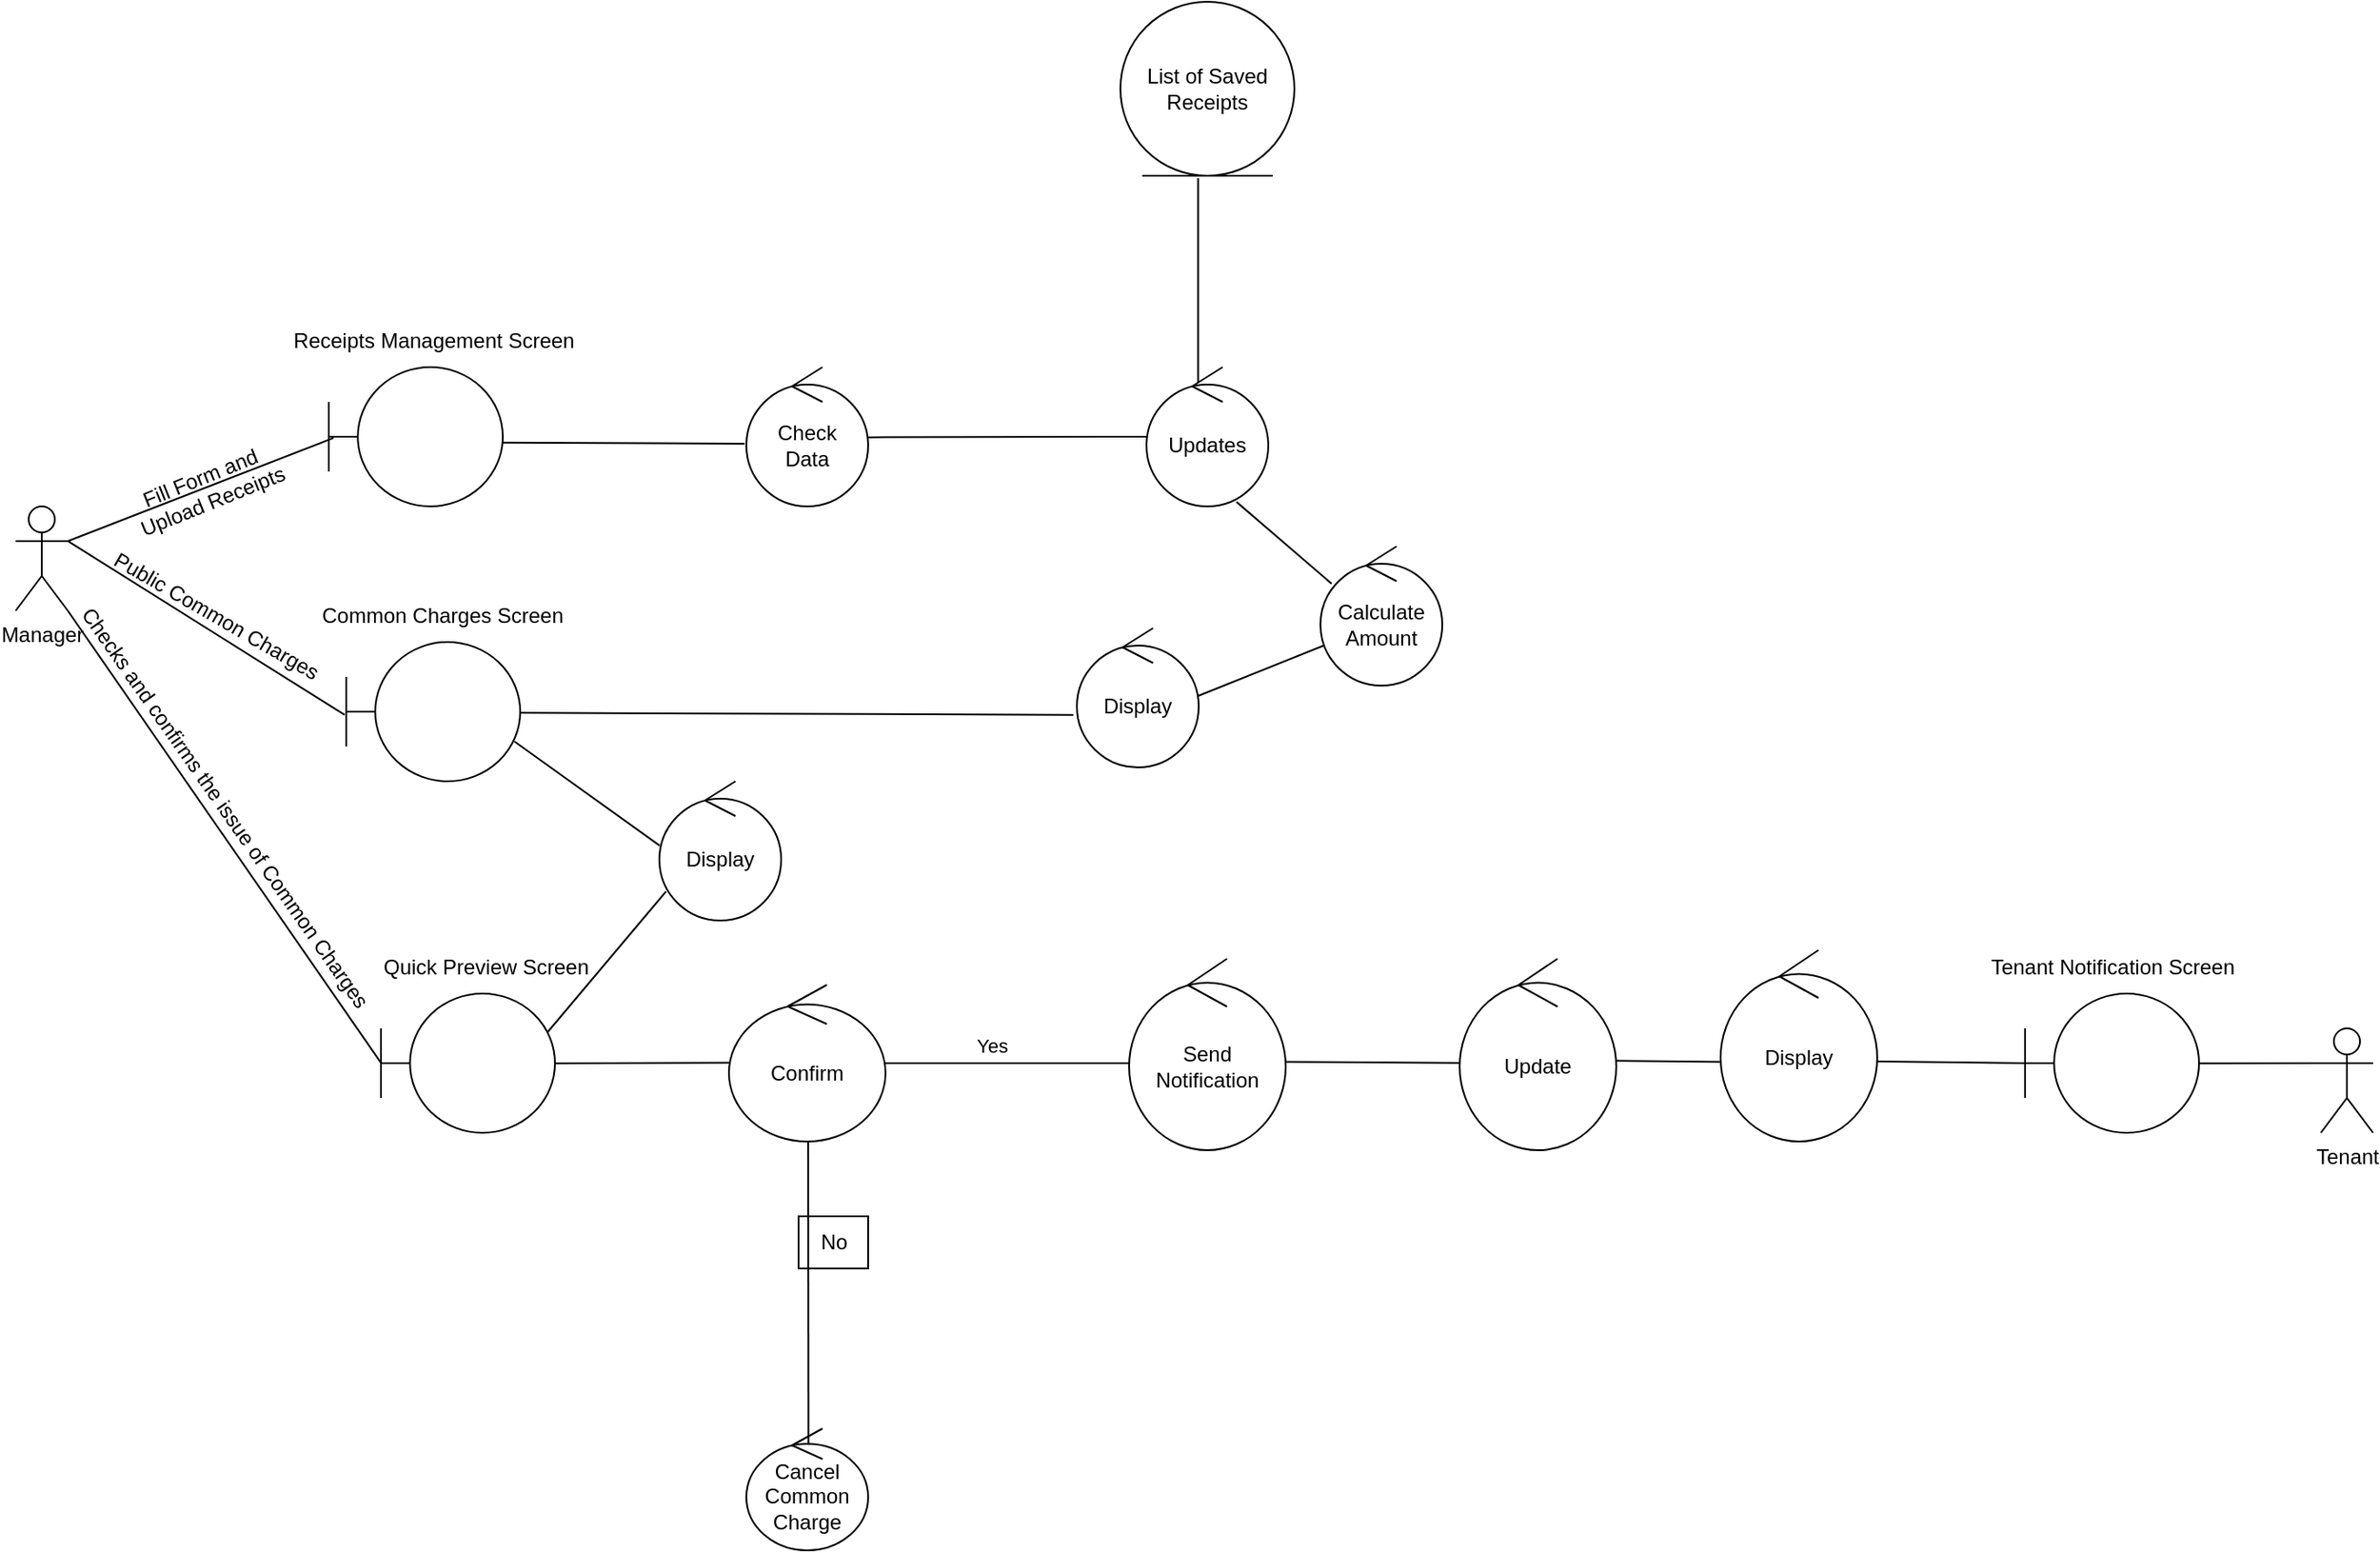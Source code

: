 <mxfile version="27.0.5">
  <diagram name="Page-1" id="x5G31EqN-TlIDT_WUVZL">
    <mxGraphModel dx="1949" dy="2229" grid="1" gridSize="10" guides="1" tooltips="1" connect="1" arrows="1" fold="1" page="1" pageScale="1" pageWidth="850" pageHeight="1100" math="0" shadow="0">
      <root>
        <mxCell id="0" />
        <mxCell id="1" parent="0" />
        <mxCell id="-zPG0wEFw7UELv2L5zX0-1" value="Manager" style="shape=umlActor;verticalLabelPosition=bottom;verticalAlign=top;html=1;" parent="1" vertex="1">
          <mxGeometry x="40" y="130" width="30" height="60" as="geometry" />
        </mxCell>
        <mxCell id="-zPG0wEFw7UELv2L5zX0-2" value="" style="shape=umlBoundary;whiteSpace=wrap;html=1;" parent="1" vertex="1">
          <mxGeometry x="220" y="50" width="100" height="80" as="geometry" />
        </mxCell>
        <mxCell id="-zPG0wEFw7UELv2L5zX0-3" value="Receipts Management Screen" style="text;html=1;align=center;verticalAlign=middle;resizable=1;points=[];autosize=1;strokeColor=none;fillColor=none;movable=1;rotatable=1;deletable=1;editable=1;locked=0;connectable=1;" parent="1" vertex="1">
          <mxGeometry x="190" y="20" width="180" height="30" as="geometry" />
        </mxCell>
        <mxCell id="-zPG0wEFw7UELv2L5zX0-4" value="Check&lt;div&gt;Data&lt;/div&gt;" style="ellipse;shape=umlControl;whiteSpace=wrap;html=1;" parent="1" vertex="1">
          <mxGeometry x="460" y="50" width="70" height="80" as="geometry" />
        </mxCell>
        <mxCell id="-zPG0wEFw7UELv2L5zX0-10" value="" style="endArrow=none;html=1;rounded=0;exitX=1;exitY=0.333;exitDx=0;exitDy=0;exitPerimeter=0;entryX=0.027;entryY=0.509;entryDx=0;entryDy=0;entryPerimeter=0;" parent="1" source="-zPG0wEFw7UELv2L5zX0-1" target="-zPG0wEFw7UELv2L5zX0-2" edge="1">
          <mxGeometry width="50" height="50" relative="1" as="geometry">
            <mxPoint x="320" y="420" as="sourcePoint" />
            <mxPoint x="220" y="150" as="targetPoint" />
          </mxGeometry>
        </mxCell>
        <mxCell id="-zPG0wEFw7UELv2L5zX0-12" value="" style="endArrow=none;html=1;rounded=0;entryX=-0.001;entryY=0.496;entryDx=0;entryDy=0;entryPerimeter=0;exitX=1;exitY=1;exitDx=0;exitDy=0;exitPerimeter=0;" parent="1" source="-zPG0wEFw7UELv2L5zX0-1" target="-zPG0wEFw7UELv2L5zX0-25" edge="1">
          <mxGeometry width="50" height="50" relative="1" as="geometry">
            <mxPoint x="90" y="630" as="sourcePoint" />
            <mxPoint x="170" y="520" as="targetPoint" />
          </mxGeometry>
        </mxCell>
        <mxCell id="-zPG0wEFw7UELv2L5zX0-15" value="Fill Form and&amp;nbsp;&lt;div&gt;Upload Receipts&lt;/div&gt;" style="text;html=1;align=center;verticalAlign=middle;resizable=0;points=[];autosize=1;strokeColor=none;fillColor=none;rotation=338;" parent="1" vertex="1">
          <mxGeometry x="95" y="100" width="110" height="40" as="geometry" />
        </mxCell>
        <mxCell id="-zPG0wEFw7UELv2L5zX0-18" value="List of Saved Receipts" style="ellipse;shape=umlEntity;whiteSpace=wrap;html=1;" parent="1" vertex="1">
          <mxGeometry x="675" y="-160" width="100" height="100" as="geometry" />
        </mxCell>
        <mxCell id="-zPG0wEFw7UELv2L5zX0-20" value="Updates" style="ellipse;shape=umlControl;whiteSpace=wrap;html=1;" parent="1" vertex="1">
          <mxGeometry x="690" y="50" width="70" height="80" as="geometry" />
        </mxCell>
        <mxCell id="-zPG0wEFw7UELv2L5zX0-25" value="" style="shape=umlBoundary;whiteSpace=wrap;html=1;" parent="1" vertex="1">
          <mxGeometry x="250" y="410" width="100" height="80" as="geometry" />
        </mxCell>
        <mxCell id="-zPG0wEFw7UELv2L5zX0-26" value="Quick Preview Screen" style="text;html=1;align=center;verticalAlign=middle;resizable=0;points=[];autosize=1;strokeColor=none;fillColor=none;" parent="1" vertex="1">
          <mxGeometry x="240" y="380" width="140" height="30" as="geometry" />
        </mxCell>
        <mxCell id="-zPG0wEFw7UELv2L5zX0-27" value="Checks and confirms the issue of Common Charges" style="text;html=1;align=center;verticalAlign=middle;resizable=0;points=[];autosize=1;strokeColor=none;fillColor=none;rotation=55;" parent="1" vertex="1">
          <mxGeometry x="10" y="288" width="300" height="30" as="geometry" />
        </mxCell>
        <mxCell id="-zPG0wEFw7UELv2L5zX0-30" style="edgeStyle=orthogonalEdgeStyle;rounded=0;orthogonalLoop=1;jettySize=auto;html=1;entryX=0.002;entryY=0.53;entryDx=0;entryDy=0;entryPerimeter=0;" parent="1" source="-zPG0wEFw7UELv2L5zX0-28" target="-zPG0wEFw7UELv2L5zX0-34" edge="1">
          <mxGeometry relative="1" as="geometry">
            <mxPoint x="690" y="450" as="targetPoint" />
            <Array as="points">
              <mxPoint x="710" y="450" />
            </Array>
          </mxGeometry>
        </mxCell>
        <mxCell id="-zPG0wEFw7UELv2L5zX0-32" value="Yes" style="edgeLabel;html=1;align=center;verticalAlign=middle;resizable=0;points=[];" parent="-zPG0wEFw7UELv2L5zX0-30" vertex="1" connectable="0">
          <mxGeometry x="-0.144" y="5" relative="1" as="geometry">
            <mxPoint x="-26" y="-5" as="offset" />
          </mxGeometry>
        </mxCell>
        <mxCell id="-zPG0wEFw7UELv2L5zX0-28" value="Confirm" style="ellipse;shape=umlControl;whiteSpace=wrap;html=1;" parent="1" vertex="1">
          <mxGeometry x="450" y="405" width="90" height="90" as="geometry" />
        </mxCell>
        <mxCell id="-zPG0wEFw7UELv2L5zX0-33" value="No" style="text;html=1;align=center;verticalAlign=middle;resizable=0;points=[];autosize=1;strokeColor=light-dark(#000000,#FF0000);fillColor=none;" parent="1" vertex="1">
          <mxGeometry x="490" y="538" width="40" height="30" as="geometry" />
        </mxCell>
        <mxCell id="-zPG0wEFw7UELv2L5zX0-34" value="Send Notification" style="ellipse;shape=umlControl;whiteSpace=wrap;html=1;" parent="1" vertex="1">
          <mxGeometry x="680" y="390" width="90" height="110" as="geometry" />
        </mxCell>
        <mxCell id="-zPG0wEFw7UELv2L5zX0-40" value="Update" style="ellipse;shape=umlControl;whiteSpace=wrap;html=1;" parent="1" vertex="1">
          <mxGeometry x="870" y="390" width="90" height="110" as="geometry" />
        </mxCell>
        <mxCell id="-zPG0wEFw7UELv2L5zX0-43" value="" style="shape=umlBoundary;whiteSpace=wrap;html=1;" parent="1" vertex="1">
          <mxGeometry x="1195" y="410" width="100" height="80" as="geometry" />
        </mxCell>
        <mxCell id="-zPG0wEFw7UELv2L5zX0-45" value="Tenant Notification Screen" style="text;html=1;align=center;verticalAlign=middle;resizable=0;points=[];autosize=1;strokeColor=none;fillColor=none;" parent="1" vertex="1">
          <mxGeometry x="1165" y="380" width="160" height="30" as="geometry" />
        </mxCell>
        <mxCell id="-zPG0wEFw7UELv2L5zX0-47" value="Tenant" style="shape=umlActor;verticalLabelPosition=bottom;verticalAlign=top;html=1;" parent="1" vertex="1">
          <mxGeometry x="1365" y="430" width="30" height="60" as="geometry" />
        </mxCell>
        <mxCell id="-zPG0wEFw7UELv2L5zX0-50" value="Cancel Common Charge" style="ellipse;shape=umlControl;whiteSpace=wrap;html=1;strokeColor=light-dark(#000000,#FF0000);" parent="1" vertex="1">
          <mxGeometry x="460" y="660" width="70" height="70" as="geometry" />
        </mxCell>
        <mxCell id="r_laxhmClGLnwnzQ-l_1-6" value="" style="endArrow=none;html=1;rounded=0;entryX=0.991;entryY=0.508;entryDx=0;entryDy=0;entryPerimeter=0;exitX=-0.029;exitY=0.623;exitDx=0;exitDy=0;exitPerimeter=0;" parent="1" source="r_laxhmClGLnwnzQ-l_1-10" target="r_laxhmClGLnwnzQ-l_1-7" edge="1">
          <mxGeometry width="50" height="50" relative="1" as="geometry">
            <mxPoint x="640" y="249" as="sourcePoint" />
            <mxPoint x="610" y="270" as="targetPoint" />
            <Array as="points" />
          </mxGeometry>
        </mxCell>
        <mxCell id="r_laxhmClGLnwnzQ-l_1-7" value="" style="shape=umlBoundary;whiteSpace=wrap;html=1;" parent="1" vertex="1">
          <mxGeometry x="230" y="208" width="100" height="80" as="geometry" />
        </mxCell>
        <mxCell id="r_laxhmClGLnwnzQ-l_1-8" value="" style="endArrow=none;html=1;rounded=0;entryX=-0.009;entryY=0.523;entryDx=0;entryDy=0;entryPerimeter=0;exitX=1;exitY=0.333;exitDx=0;exitDy=0;exitPerimeter=0;" parent="1" source="-zPG0wEFw7UELv2L5zX0-1" target="r_laxhmClGLnwnzQ-l_1-7" edge="1">
          <mxGeometry width="50" height="50" relative="1" as="geometry">
            <mxPoint x="620" y="236" as="sourcePoint" />
            <mxPoint x="739.83" y="385" as="targetPoint" />
          </mxGeometry>
        </mxCell>
        <mxCell id="r_laxhmClGLnwnzQ-l_1-9" value="Common Charges Screen" style="text;html=1;align=center;verticalAlign=middle;resizable=0;points=[];autosize=1;strokeColor=none;fillColor=none;" parent="1" vertex="1">
          <mxGeometry x="205" y="178" width="160" height="30" as="geometry" />
        </mxCell>
        <mxCell id="r_laxhmClGLnwnzQ-l_1-10" value="Display" style="ellipse;shape=umlControl;whiteSpace=wrap;html=1;" parent="1" vertex="1">
          <mxGeometry x="650" y="200" width="70" height="80" as="geometry" />
        </mxCell>
        <mxCell id="r_laxhmClGLnwnzQ-l_1-11" value="" style="endArrow=none;html=1;rounded=0;entryX=0.091;entryY=0.268;entryDx=0;entryDy=0;entryPerimeter=0;exitX=0.739;exitY=0.968;exitDx=0;exitDy=0;exitPerimeter=0;" parent="1" source="-zPG0wEFw7UELv2L5zX0-20" target="bUZhal4Mzn5xRgH7IDeU-9" edge="1">
          <mxGeometry width="50" height="50" relative="1" as="geometry">
            <mxPoint x="658" y="268" as="sourcePoint" />
            <mxPoint x="339" y="259" as="targetPoint" />
            <Array as="points" />
          </mxGeometry>
        </mxCell>
        <mxCell id="r_laxhmClGLnwnzQ-l_1-12" value="Public Common Charges" style="text;html=1;align=center;verticalAlign=middle;resizable=0;points=[];autosize=1;strokeColor=none;fillColor=none;rotation=30;" parent="1" vertex="1">
          <mxGeometry x="75" y="178" width="160" height="30" as="geometry" />
        </mxCell>
        <mxCell id="r_laxhmClGLnwnzQ-l_1-15" value="" style="endArrow=none;html=1;rounded=0;entryX=0.967;entryY=0.714;entryDx=0;entryDy=0;entryPerimeter=0;exitX=0.002;exitY=0.462;exitDx=0;exitDy=0;exitPerimeter=0;" parent="1" source="r_laxhmClGLnwnzQ-l_1-17" target="r_laxhmClGLnwnzQ-l_1-7" edge="1">
          <mxGeometry width="50" height="50" relative="1" as="geometry">
            <mxPoint x="400.28" y="301.08" as="sourcePoint" />
            <mxPoint x="339" y="259" as="targetPoint" />
            <Array as="points" />
          </mxGeometry>
        </mxCell>
        <mxCell id="r_laxhmClGLnwnzQ-l_1-17" value="Display" style="ellipse;shape=umlControl;whiteSpace=wrap;html=1;" parent="1" vertex="1">
          <mxGeometry x="410" y="288" width="70" height="80" as="geometry" />
        </mxCell>
        <mxCell id="r_laxhmClGLnwnzQ-l_1-18" value="" style="endArrow=none;html=1;rounded=0;entryX=0.998;entryY=0.486;entryDx=0;entryDy=0;entryPerimeter=0;exitX=0.031;exitY=0.711;exitDx=0;exitDy=0;exitPerimeter=0;" parent="1" source="bUZhal4Mzn5xRgH7IDeU-9" target="r_laxhmClGLnwnzQ-l_1-10" edge="1">
          <mxGeometry width="50" height="50" relative="1" as="geometry">
            <mxPoint x="870.0" y="311" as="sourcePoint" />
            <mxPoint x="768.18" y="311" as="targetPoint" />
            <Array as="points" />
          </mxGeometry>
        </mxCell>
        <mxCell id="r_laxhmClGLnwnzQ-l_1-20" value="" style="endArrow=none;html=1;rounded=0;entryX=0.055;entryY=0.791;entryDx=0;entryDy=0;entryPerimeter=0;exitX=0.959;exitY=0.275;exitDx=0;exitDy=0;exitPerimeter=0;" parent="1" source="-zPG0wEFw7UELv2L5zX0-25" target="r_laxhmClGLnwnzQ-l_1-17" edge="1">
          <mxGeometry width="50" height="50" relative="1" as="geometry">
            <mxPoint x="510" y="350" as="sourcePoint" />
            <mxPoint x="479" y="321" as="targetPoint" />
            <Array as="points" />
          </mxGeometry>
        </mxCell>
        <mxCell id="r_laxhmClGLnwnzQ-l_1-21" value="Display" style="ellipse;shape=umlControl;whiteSpace=wrap;html=1;" parent="1" vertex="1">
          <mxGeometry x="1020" y="385" width="90" height="110" as="geometry" />
        </mxCell>
        <mxCell id="r_laxhmClGLnwnzQ-l_1-22" value="" style="endArrow=none;html=1;rounded=0;entryX=-0.004;entryY=0.5;entryDx=0;entryDy=0;entryPerimeter=0;exitX=1;exitY=0.582;exitDx=0;exitDy=0;exitPerimeter=0;" parent="1" source="r_laxhmClGLnwnzQ-l_1-21" target="-zPG0wEFw7UELv2L5zX0-43" edge="1">
          <mxGeometry width="50" height="50" relative="1" as="geometry">
            <mxPoint x="990" y="695" as="sourcePoint" />
            <mxPoint x="1215" y="590" as="targetPoint" />
            <Array as="points" />
          </mxGeometry>
        </mxCell>
        <mxCell id="bUZhal4Mzn5xRgH7IDeU-1" value="" style="endArrow=none;html=1;rounded=0;entryX=1;entryY=0.542;entryDx=0;entryDy=0;entryPerimeter=0;exitX=-0.014;exitY=0.55;exitDx=0;exitDy=0;exitPerimeter=0;" parent="1" source="-zPG0wEFw7UELv2L5zX0-4" target="-zPG0wEFw7UELv2L5zX0-2" edge="1">
          <mxGeometry width="50" height="50" relative="1" as="geometry">
            <mxPoint x="548" y="-48" as="sourcePoint" />
            <mxPoint x="472" y="-80" as="targetPoint" />
            <Array as="points" />
          </mxGeometry>
        </mxCell>
        <mxCell id="bUZhal4Mzn5xRgH7IDeU-2" value="" style="endArrow=none;html=1;rounded=0;exitX=0.009;exitY=0.5;exitDx=0;exitDy=0;exitPerimeter=0;entryX=0.998;entryY=0.504;entryDx=0;entryDy=0;entryPerimeter=0;" parent="1" source="-zPG0wEFw7UELv2L5zX0-20" target="-zPG0wEFw7UELv2L5zX0-4" edge="1">
          <mxGeometry width="50" height="50" relative="1" as="geometry">
            <mxPoint x="640" y="82" as="sourcePoint" />
            <mxPoint x="532" y="93" as="targetPoint" />
            <Array as="points" />
          </mxGeometry>
        </mxCell>
        <mxCell id="bUZhal4Mzn5xRgH7IDeU-3" value="" style="endArrow=none;html=1;rounded=0;entryX=1.003;entryY=0.501;entryDx=0;entryDy=0;entryPerimeter=0;exitX=0;exitY=0.333;exitDx=0;exitDy=0;exitPerimeter=0;" parent="1" source="-zPG0wEFw7UELv2L5zX0-47" target="-zPG0wEFw7UELv2L5zX0-43" edge="1">
          <mxGeometry width="50" height="50" relative="1" as="geometry">
            <mxPoint x="1486" y="412" as="sourcePoint" />
            <mxPoint x="1410" y="380" as="targetPoint" />
            <Array as="points" />
          </mxGeometry>
        </mxCell>
        <mxCell id="bUZhal4Mzn5xRgH7IDeU-4" value="" style="endArrow=none;html=1;rounded=0;entryX=1.001;entryY=0.533;entryDx=0;entryDy=0;entryPerimeter=0;exitX=0;exitY=0.584;exitDx=0;exitDy=0;exitPerimeter=0;" parent="1" source="r_laxhmClGLnwnzQ-l_1-21" target="-zPG0wEFw7UELv2L5zX0-40" edge="1">
          <mxGeometry width="50" height="50" relative="1" as="geometry">
            <mxPoint x="1056" y="350" as="sourcePoint" />
            <mxPoint x="980" y="318" as="targetPoint" />
            <Array as="points" />
          </mxGeometry>
        </mxCell>
        <mxCell id="bUZhal4Mzn5xRgH7IDeU-5" value="" style="endArrow=none;html=1;rounded=0;entryX=0.999;entryY=0.539;entryDx=0;entryDy=0;entryPerimeter=0;exitX=0.001;exitY=0.544;exitDx=0;exitDy=0;exitPerimeter=0;" parent="1" source="-zPG0wEFw7UELv2L5zX0-40" target="-zPG0wEFw7UELv2L5zX0-34" edge="1">
          <mxGeometry width="50" height="50" relative="1" as="geometry">
            <mxPoint x="966" y="212" as="sourcePoint" />
            <mxPoint x="890" y="180" as="targetPoint" />
            <Array as="points" />
          </mxGeometry>
        </mxCell>
        <mxCell id="bUZhal4Mzn5xRgH7IDeU-6" value="" style="endArrow=none;html=1;rounded=0;entryX=1.004;entryY=0.502;entryDx=0;entryDy=0;entryPerimeter=0;exitX=0.002;exitY=0.497;exitDx=0;exitDy=0;exitPerimeter=0;" parent="1" source="-zPG0wEFw7UELv2L5zX0-28" target="-zPG0wEFw7UELv2L5zX0-25" edge="1">
          <mxGeometry width="50" height="50" relative="1" as="geometry">
            <mxPoint x="441" y="522" as="sourcePoint" />
            <mxPoint x="365" y="490" as="targetPoint" />
            <Array as="points" />
          </mxGeometry>
        </mxCell>
        <mxCell id="bUZhal4Mzn5xRgH7IDeU-7" value="" style="endArrow=none;html=1;rounded=0;entryX=0.447;entryY=1.014;entryDx=0;entryDy=0;entryPerimeter=0;exitX=0.424;exitY=0.112;exitDx=0;exitDy=0;exitPerimeter=0;" parent="1" source="-zPG0wEFw7UELv2L5zX0-20" target="-zPG0wEFw7UELv2L5zX0-18" edge="1">
          <mxGeometry width="50" height="50" relative="1" as="geometry">
            <mxPoint x="588" y="-28" as="sourcePoint" />
            <mxPoint x="512" y="-60" as="targetPoint" />
            <Array as="points" />
          </mxGeometry>
        </mxCell>
        <mxCell id="bUZhal4Mzn5xRgH7IDeU-8" value="" style="endArrow=none;html=1;rounded=0;entryX=0.506;entryY=1.004;entryDx=0;entryDy=0;entryPerimeter=0;exitX=0.51;exitY=0.131;exitDx=0;exitDy=0;exitPerimeter=0;strokeColor=light-dark(#000000,#FF0E0E);" parent="1" source="-zPG0wEFw7UELv2L5zX0-50" target="-zPG0wEFw7UELv2L5zX0-28" edge="1">
          <mxGeometry width="50" height="50" relative="1" as="geometry">
            <mxPoint x="463" y="632" as="sourcePoint" />
            <mxPoint x="387" y="600" as="targetPoint" />
            <Array as="points" />
          </mxGeometry>
        </mxCell>
        <mxCell id="bUZhal4Mzn5xRgH7IDeU-9" value="Calculate Amount" style="ellipse;shape=umlControl;whiteSpace=wrap;html=1;" parent="1" vertex="1">
          <mxGeometry x="790" y="153" width="70" height="80" as="geometry" />
        </mxCell>
      </root>
    </mxGraphModel>
  </diagram>
</mxfile>
